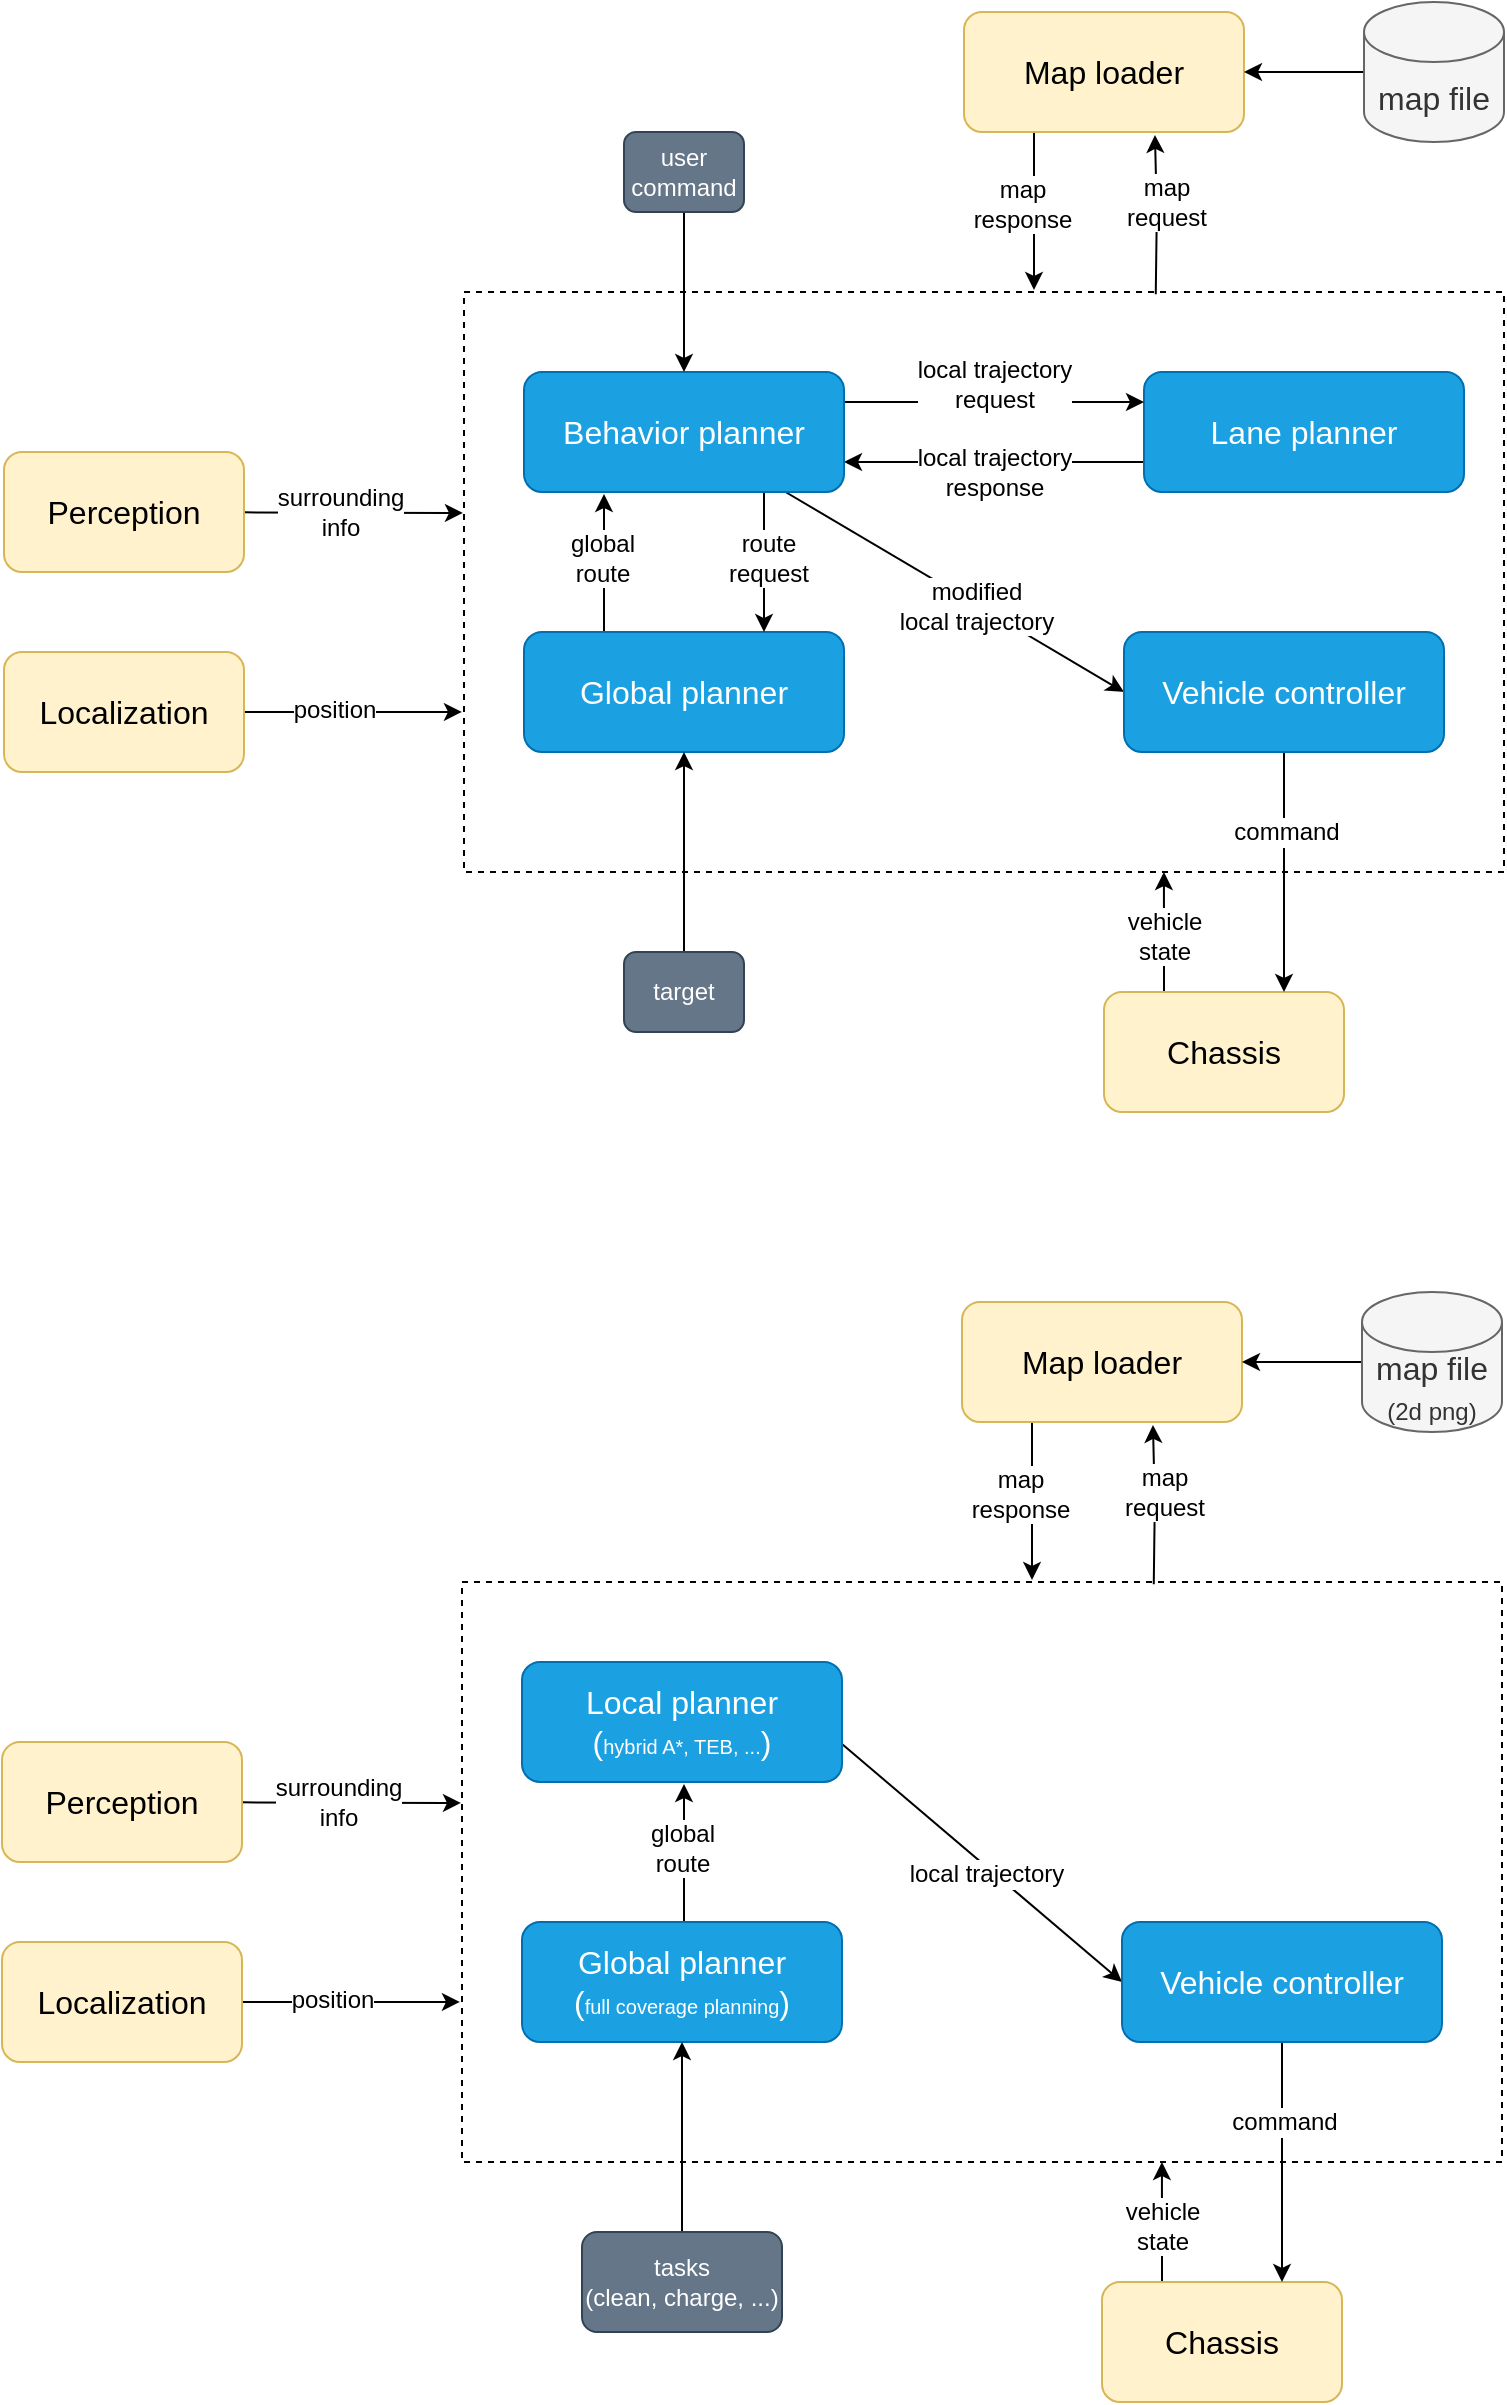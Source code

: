 <mxfile version="18.0.2" type="github">
  <diagram id="lcmUUElNktXrGIzPif8C" name="Page-1">
    <mxGraphModel dx="2062" dy="1154" grid="1" gridSize="10" guides="1" tooltips="1" connect="1" arrows="1" fold="1" page="1" pageScale="1" pageWidth="827" pageHeight="1169" math="0" shadow="0">
      <root>
        <mxCell id="0" />
        <mxCell id="1" parent="0" />
        <mxCell id="VIi1DwHyhTxOZFsxIo5g-4" value="" style="rounded=0;whiteSpace=wrap;html=1;fontSize=16;fillColor=none;dashed=1;" parent="1" vertex="1">
          <mxGeometry x="270" y="240" width="520" height="290" as="geometry" />
        </mxCell>
        <mxCell id="VIi1DwHyhTxOZFsxIo5g-30" style="edgeStyle=none;rounded=0;orthogonalLoop=1;jettySize=auto;html=1;entryX=-0.001;entryY=0.381;entryDx=0;entryDy=0;entryPerimeter=0;fontSize=12;" parent="1" source="VIi1DwHyhTxOZFsxIo5g-1" target="VIi1DwHyhTxOZFsxIo5g-4" edge="1">
          <mxGeometry relative="1" as="geometry" />
        </mxCell>
        <mxCell id="VIi1DwHyhTxOZFsxIo5g-33" value="surrounding&lt;br&gt;info" style="edgeLabel;html=1;align=center;verticalAlign=middle;resizable=0;points=[];fontSize=12;" parent="VIi1DwHyhTxOZFsxIo5g-30" vertex="1" connectable="0">
          <mxGeometry x="-0.249" y="1" relative="1" as="geometry">
            <mxPoint x="7" as="offset" />
          </mxGeometry>
        </mxCell>
        <mxCell id="VIi1DwHyhTxOZFsxIo5g-1" value="Perception" style="rounded=1;whiteSpace=wrap;html=1;fontSize=16;fillColor=#fff2cc;strokeColor=#d6b656;" parent="1" vertex="1">
          <mxGeometry x="40" y="320" width="120" height="60" as="geometry" />
        </mxCell>
        <mxCell id="VIi1DwHyhTxOZFsxIo5g-32" style="edgeStyle=none;rounded=0;orthogonalLoop=1;jettySize=auto;html=1;entryX=-0.002;entryY=0.724;entryDx=0;entryDy=0;entryPerimeter=0;fontSize=12;" parent="1" source="VIi1DwHyhTxOZFsxIo5g-2" target="VIi1DwHyhTxOZFsxIo5g-4" edge="1">
          <mxGeometry relative="1" as="geometry" />
        </mxCell>
        <mxCell id="VIi1DwHyhTxOZFsxIo5g-34" value="position" style="edgeLabel;html=1;align=center;verticalAlign=middle;resizable=0;points=[];fontSize=12;" parent="VIi1DwHyhTxOZFsxIo5g-32" vertex="1" connectable="0">
          <mxGeometry x="-0.176" y="1" relative="1" as="geometry">
            <mxPoint as="offset" />
          </mxGeometry>
        </mxCell>
        <mxCell id="VIi1DwHyhTxOZFsxIo5g-2" value="Localization" style="rounded=1;whiteSpace=wrap;html=1;fontSize=16;fillColor=#fff2cc;strokeColor=#d6b656;" parent="1" vertex="1">
          <mxGeometry x="40" y="420" width="120" height="60" as="geometry" />
        </mxCell>
        <mxCell id="VIi1DwHyhTxOZFsxIo5g-28" style="edgeStyle=none;rounded=0;orthogonalLoop=1;jettySize=auto;html=1;fontSize=12;exitX=0.25;exitY=0;exitDx=0;exitDy=0;entryX=0.673;entryY=1;entryDx=0;entryDy=0;entryPerimeter=0;" parent="1" source="VIi1DwHyhTxOZFsxIo5g-3" target="VIi1DwHyhTxOZFsxIo5g-4" edge="1">
          <mxGeometry relative="1" as="geometry">
            <mxPoint x="610" y="550" as="targetPoint" />
          </mxGeometry>
        </mxCell>
        <mxCell id="VIi1DwHyhTxOZFsxIo5g-29" value="vehicle&lt;br&gt;state" style="edgeLabel;html=1;align=center;verticalAlign=middle;resizable=0;points=[];fontSize=12;" parent="VIi1DwHyhTxOZFsxIo5g-28" vertex="1" connectable="0">
          <mxGeometry x="0.107" relative="1" as="geometry">
            <mxPoint x="0.02" y="4.33" as="offset" />
          </mxGeometry>
        </mxCell>
        <mxCell id="VIi1DwHyhTxOZFsxIo5g-3" value="Chassis" style="rounded=1;whiteSpace=wrap;html=1;fontSize=16;fillColor=#fff2cc;strokeColor=#d6b656;" parent="1" vertex="1">
          <mxGeometry x="590" y="590" width="120" height="60" as="geometry" />
        </mxCell>
        <mxCell id="VIi1DwHyhTxOZFsxIo5g-16" style="edgeStyle=orthogonalEdgeStyle;rounded=0;orthogonalLoop=1;jettySize=auto;html=1;entryX=0.682;entryY=1.024;entryDx=0;entryDy=0;entryPerimeter=0;fontSize=16;exitX=0.319;exitY=0.004;exitDx=0;exitDy=0;exitPerimeter=0;" parent="1" target="VIi1DwHyhTxOZFsxIo5g-12" edge="1">
          <mxGeometry relative="1" as="geometry">
            <mxPoint x="615.88" y="241.16" as="sourcePoint" />
          </mxGeometry>
        </mxCell>
        <mxCell id="VIi1DwHyhTxOZFsxIo5g-18" value="map&lt;br style=&quot;font-size: 12px;&quot;&gt;request" style="edgeLabel;html=1;align=center;verticalAlign=middle;resizable=0;points=[];fontSize=12;" parent="VIi1DwHyhTxOZFsxIo5g-16" vertex="1" connectable="0">
          <mxGeometry x="0.19" y="1" relative="1" as="geometry">
            <mxPoint x="6.19" y="1" as="offset" />
          </mxGeometry>
        </mxCell>
        <mxCell id="VIi1DwHyhTxOZFsxIo5g-8" value="" style="edgeStyle=orthogonalEdgeStyle;rounded=0;orthogonalLoop=1;jettySize=auto;html=1;fontSize=16;exitX=0.25;exitY=0;exitDx=0;exitDy=0;entryX=0.25;entryY=1;entryDx=0;entryDy=0;" parent="1" edge="1">
          <mxGeometry relative="1" as="geometry">
            <mxPoint x="340.0" y="411" as="sourcePoint" />
            <mxPoint x="340.0" y="341" as="targetPoint" />
          </mxGeometry>
        </mxCell>
        <mxCell id="VIi1DwHyhTxOZFsxIo5g-9" value="global &lt;br style=&quot;font-size: 12px;&quot;&gt;route" style="edgeLabel;html=1;align=center;verticalAlign=middle;resizable=0;points=[];fontSize=12;" parent="VIi1DwHyhTxOZFsxIo5g-8" vertex="1" connectable="0">
          <mxGeometry x="0.186" y="1" relative="1" as="geometry">
            <mxPoint y="3.14" as="offset" />
          </mxGeometry>
        </mxCell>
        <mxCell id="VIi1DwHyhTxOZFsxIo5g-5" value="Global planner" style="rounded=1;whiteSpace=wrap;html=1;fontSize=16;fillColor=#1ba1e2;strokeColor=#006EAF;fontColor=#ffffff;" parent="1" vertex="1">
          <mxGeometry x="300" y="410" width="160" height="60" as="geometry" />
        </mxCell>
        <mxCell id="VIi1DwHyhTxOZFsxIo5g-20" style="edgeStyle=none;rounded=0;orthogonalLoop=1;jettySize=auto;html=1;entryX=1;entryY=0.75;entryDx=0;entryDy=0;fontSize=16;exitX=0;exitY=0.75;exitDx=0;exitDy=0;" parent="1" source="VIi1DwHyhTxOZFsxIo5g-6" target="VIi1DwHyhTxOZFsxIo5g-7" edge="1">
          <mxGeometry relative="1" as="geometry" />
        </mxCell>
        <mxCell id="VIi1DwHyhTxOZFsxIo5g-6" value="Lane planner" style="rounded=1;whiteSpace=wrap;html=1;fontSize=16;fillColor=#1ba1e2;strokeColor=#006EAF;fontColor=#ffffff;" parent="1" vertex="1">
          <mxGeometry x="610" y="280" width="160" height="60" as="geometry" />
        </mxCell>
        <mxCell id="VIi1DwHyhTxOZFsxIo5g-10" style="edgeStyle=orthogonalEdgeStyle;rounded=0;orthogonalLoop=1;jettySize=auto;html=1;fontSize=16;entryX=0.75;entryY=0;entryDx=0;entryDy=0;exitX=0.75;exitY=1;exitDx=0;exitDy=0;" parent="1" source="VIi1DwHyhTxOZFsxIo5g-7" target="VIi1DwHyhTxOZFsxIo5g-5" edge="1">
          <mxGeometry relative="1" as="geometry" />
        </mxCell>
        <mxCell id="VIi1DwHyhTxOZFsxIo5g-11" value="route &lt;br style=&quot;font-size: 12px;&quot;&gt;request" style="edgeLabel;html=1;align=center;verticalAlign=middle;resizable=0;points=[];fontSize=12;" parent="VIi1DwHyhTxOZFsxIo5g-10" vertex="1" connectable="0">
          <mxGeometry x="-0.186" y="2" relative="1" as="geometry">
            <mxPoint y="4" as="offset" />
          </mxGeometry>
        </mxCell>
        <mxCell id="VIi1DwHyhTxOZFsxIo5g-19" style="rounded=0;orthogonalLoop=1;jettySize=auto;html=1;entryX=0;entryY=0.25;entryDx=0;entryDy=0;fontSize=16;exitX=1;exitY=0.25;exitDx=0;exitDy=0;" parent="1" source="VIi1DwHyhTxOZFsxIo5g-7" target="VIi1DwHyhTxOZFsxIo5g-6" edge="1">
          <mxGeometry relative="1" as="geometry" />
        </mxCell>
        <mxCell id="VIi1DwHyhTxOZFsxIo5g-21" value="local trajectory&lt;br style=&quot;font-size: 12px;&quot;&gt;request" style="edgeLabel;html=1;align=center;verticalAlign=middle;resizable=0;points=[];fontSize=12;" parent="VIi1DwHyhTxOZFsxIo5g-19" vertex="1" connectable="0">
          <mxGeometry x="-0.18" y="2" relative="1" as="geometry">
            <mxPoint x="12.86" y="-7" as="offset" />
          </mxGeometry>
        </mxCell>
        <mxCell id="VIi1DwHyhTxOZFsxIo5g-22" value="local trajectory&lt;br style=&quot;font-size: 12px;&quot;&gt;response" style="edgeLabel;html=1;align=center;verticalAlign=middle;resizable=0;points=[];fontSize=12;" parent="VIi1DwHyhTxOZFsxIo5g-19" vertex="1" connectable="0">
          <mxGeometry x="-0.18" y="2" relative="1" as="geometry">
            <mxPoint x="12.86" y="37" as="offset" />
          </mxGeometry>
        </mxCell>
        <mxCell id="VIi1DwHyhTxOZFsxIo5g-25" style="edgeStyle=none;rounded=0;orthogonalLoop=1;jettySize=auto;html=1;entryX=0;entryY=0.5;entryDx=0;entryDy=0;fontSize=14;" parent="1" source="VIi1DwHyhTxOZFsxIo5g-7" target="VIi1DwHyhTxOZFsxIo5g-23" edge="1">
          <mxGeometry relative="1" as="geometry" />
        </mxCell>
        <mxCell id="VIi1DwHyhTxOZFsxIo5g-26" value="modified &lt;br style=&quot;font-size: 12px;&quot;&gt;local trajectory" style="edgeLabel;html=1;align=center;verticalAlign=middle;resizable=0;points=[];fontSize=12;" parent="VIi1DwHyhTxOZFsxIo5g-25" vertex="1" connectable="0">
          <mxGeometry x="0.123" y="-1" relative="1" as="geometry">
            <mxPoint as="offset" />
          </mxGeometry>
        </mxCell>
        <mxCell id="VIi1DwHyhTxOZFsxIo5g-7" value="Behavior planner" style="rounded=1;whiteSpace=wrap;html=1;fontSize=16;fillColor=#1ba1e2;strokeColor=#006EAF;fontColor=#ffffff;" parent="1" vertex="1">
          <mxGeometry x="300" y="280" width="160" height="60" as="geometry" />
        </mxCell>
        <mxCell id="VIi1DwHyhTxOZFsxIo5g-15" value="" style="edgeStyle=orthogonalEdgeStyle;rounded=0;orthogonalLoop=1;jettySize=auto;html=1;fontSize=16;exitX=0.25;exitY=1;exitDx=0;exitDy=0;" parent="1" source="VIi1DwHyhTxOZFsxIo5g-12" edge="1">
          <mxGeometry relative="1" as="geometry">
            <mxPoint x="555" y="239" as="targetPoint" />
          </mxGeometry>
        </mxCell>
        <mxCell id="VIi1DwHyhTxOZFsxIo5g-17" value="map&lt;br style=&quot;font-size: 12px;&quot;&gt;response" style="edgeLabel;html=1;align=center;verticalAlign=middle;resizable=0;points=[];fontSize=12;" parent="VIi1DwHyhTxOZFsxIo5g-15" vertex="1" connectable="0">
          <mxGeometry x="-0.11" relative="1" as="geometry">
            <mxPoint x="-6" as="offset" />
          </mxGeometry>
        </mxCell>
        <mxCell id="VIi1DwHyhTxOZFsxIo5g-12" value="Map loader" style="rounded=1;whiteSpace=wrap;html=1;fontSize=16;fillColor=#fff2cc;strokeColor=#d6b656;" parent="1" vertex="1">
          <mxGeometry x="520" y="100" width="140" height="60" as="geometry" />
        </mxCell>
        <mxCell id="VIi1DwHyhTxOZFsxIo5g-14" value="" style="edgeStyle=orthogonalEdgeStyle;rounded=0;orthogonalLoop=1;jettySize=auto;html=1;fontSize=16;" parent="1" source="VIi1DwHyhTxOZFsxIo5g-13" target="VIi1DwHyhTxOZFsxIo5g-12" edge="1">
          <mxGeometry relative="1" as="geometry" />
        </mxCell>
        <mxCell id="VIi1DwHyhTxOZFsxIo5g-13" value="map file" style="shape=cylinder3;whiteSpace=wrap;html=1;boundedLbl=1;backgroundOutline=1;size=15;fillColor=#f5f5f5;fontSize=16;strokeColor=#666666;fontColor=#333333;" parent="1" vertex="1">
          <mxGeometry x="720" y="95" width="70" height="70" as="geometry" />
        </mxCell>
        <mxCell id="VIi1DwHyhTxOZFsxIo5g-24" style="edgeStyle=none;rounded=0;orthogonalLoop=1;jettySize=auto;html=1;entryX=0.75;entryY=0;entryDx=0;entryDy=0;fontSize=14;" parent="1" source="VIi1DwHyhTxOZFsxIo5g-23" target="VIi1DwHyhTxOZFsxIo5g-3" edge="1">
          <mxGeometry relative="1" as="geometry" />
        </mxCell>
        <mxCell id="VIi1DwHyhTxOZFsxIo5g-27" value="command" style="edgeLabel;html=1;align=center;verticalAlign=middle;resizable=0;points=[];fontSize=12;" parent="VIi1DwHyhTxOZFsxIo5g-24" vertex="1" connectable="0">
          <mxGeometry x="-0.333" y="1" relative="1" as="geometry">
            <mxPoint as="offset" />
          </mxGeometry>
        </mxCell>
        <mxCell id="VIi1DwHyhTxOZFsxIo5g-23" value="Vehicle controller" style="rounded=1;whiteSpace=wrap;html=1;fontSize=16;fillColor=#1ba1e2;strokeColor=#006EAF;fontColor=#ffffff;" parent="1" vertex="1">
          <mxGeometry x="600" y="410" width="160" height="60" as="geometry" />
        </mxCell>
        <mxCell id="VIi1DwHyhTxOZFsxIo5g-36" style="edgeStyle=orthogonalEdgeStyle;rounded=0;orthogonalLoop=1;jettySize=auto;html=1;entryX=0.5;entryY=1;entryDx=0;entryDy=0;fontSize=12;" parent="1" source="VIi1DwHyhTxOZFsxIo5g-35" target="VIi1DwHyhTxOZFsxIo5g-5" edge="1">
          <mxGeometry relative="1" as="geometry" />
        </mxCell>
        <mxCell id="VIi1DwHyhTxOZFsxIo5g-35" value="target" style="rounded=1;whiteSpace=wrap;html=1;fillColor=#647687;fontSize=12;strokeColor=#314354;fontColor=#ffffff;" parent="1" vertex="1">
          <mxGeometry x="350" y="570" width="60" height="40" as="geometry" />
        </mxCell>
        <mxCell id="VIi1DwHyhTxOZFsxIo5g-38" style="edgeStyle=orthogonalEdgeStyle;rounded=0;orthogonalLoop=1;jettySize=auto;html=1;fontSize=12;" parent="1" source="VIi1DwHyhTxOZFsxIo5g-37" target="VIi1DwHyhTxOZFsxIo5g-7" edge="1">
          <mxGeometry relative="1" as="geometry" />
        </mxCell>
        <mxCell id="VIi1DwHyhTxOZFsxIo5g-37" value="user command" style="rounded=1;whiteSpace=wrap;html=1;fillColor=#647687;fontSize=12;strokeColor=#314354;fontColor=#ffffff;" parent="1" vertex="1">
          <mxGeometry x="350" y="160" width="60" height="40" as="geometry" />
        </mxCell>
        <mxCell id="4FBVbtM9tHXeoL33OhYc-1" value="" style="rounded=0;whiteSpace=wrap;html=1;fontSize=16;fillColor=none;dashed=1;" vertex="1" parent="1">
          <mxGeometry x="269" y="885" width="520" height="290" as="geometry" />
        </mxCell>
        <mxCell id="4FBVbtM9tHXeoL33OhYc-2" style="edgeStyle=none;rounded=0;orthogonalLoop=1;jettySize=auto;html=1;entryX=-0.001;entryY=0.381;entryDx=0;entryDy=0;entryPerimeter=0;fontSize=12;" edge="1" parent="1" source="4FBVbtM9tHXeoL33OhYc-4" target="4FBVbtM9tHXeoL33OhYc-1">
          <mxGeometry relative="1" as="geometry" />
        </mxCell>
        <mxCell id="4FBVbtM9tHXeoL33OhYc-3" value="surrounding&lt;br&gt;info" style="edgeLabel;html=1;align=center;verticalAlign=middle;resizable=0;points=[];fontSize=12;" vertex="1" connectable="0" parent="4FBVbtM9tHXeoL33OhYc-2">
          <mxGeometry x="-0.249" y="1" relative="1" as="geometry">
            <mxPoint x="7" as="offset" />
          </mxGeometry>
        </mxCell>
        <mxCell id="4FBVbtM9tHXeoL33OhYc-4" value="Perception" style="rounded=1;whiteSpace=wrap;html=1;fontSize=16;fillColor=#fff2cc;strokeColor=#d6b656;" vertex="1" parent="1">
          <mxGeometry x="39" y="965" width="120" height="60" as="geometry" />
        </mxCell>
        <mxCell id="4FBVbtM9tHXeoL33OhYc-5" style="edgeStyle=none;rounded=0;orthogonalLoop=1;jettySize=auto;html=1;entryX=-0.002;entryY=0.724;entryDx=0;entryDy=0;entryPerimeter=0;fontSize=12;" edge="1" parent="1" source="4FBVbtM9tHXeoL33OhYc-7" target="4FBVbtM9tHXeoL33OhYc-1">
          <mxGeometry relative="1" as="geometry" />
        </mxCell>
        <mxCell id="4FBVbtM9tHXeoL33OhYc-6" value="position" style="edgeLabel;html=1;align=center;verticalAlign=middle;resizable=0;points=[];fontSize=12;" vertex="1" connectable="0" parent="4FBVbtM9tHXeoL33OhYc-5">
          <mxGeometry x="-0.176" y="1" relative="1" as="geometry">
            <mxPoint as="offset" />
          </mxGeometry>
        </mxCell>
        <mxCell id="4FBVbtM9tHXeoL33OhYc-7" value="Localization" style="rounded=1;whiteSpace=wrap;html=1;fontSize=16;fillColor=#fff2cc;strokeColor=#d6b656;" vertex="1" parent="1">
          <mxGeometry x="39" y="1065" width="120" height="60" as="geometry" />
        </mxCell>
        <mxCell id="4FBVbtM9tHXeoL33OhYc-8" style="edgeStyle=none;rounded=0;orthogonalLoop=1;jettySize=auto;html=1;fontSize=12;exitX=0.25;exitY=0;exitDx=0;exitDy=0;entryX=0.673;entryY=1;entryDx=0;entryDy=0;entryPerimeter=0;" edge="1" parent="1" source="4FBVbtM9tHXeoL33OhYc-10" target="4FBVbtM9tHXeoL33OhYc-1">
          <mxGeometry relative="1" as="geometry">
            <mxPoint x="609" y="1195" as="targetPoint" />
          </mxGeometry>
        </mxCell>
        <mxCell id="4FBVbtM9tHXeoL33OhYc-9" value="vehicle&lt;br&gt;state" style="edgeLabel;html=1;align=center;verticalAlign=middle;resizable=0;points=[];fontSize=12;" vertex="1" connectable="0" parent="4FBVbtM9tHXeoL33OhYc-8">
          <mxGeometry x="0.107" relative="1" as="geometry">
            <mxPoint x="0.02" y="4.33" as="offset" />
          </mxGeometry>
        </mxCell>
        <mxCell id="4FBVbtM9tHXeoL33OhYc-10" value="Chassis" style="rounded=1;whiteSpace=wrap;html=1;fontSize=16;fillColor=#fff2cc;strokeColor=#d6b656;" vertex="1" parent="1">
          <mxGeometry x="589" y="1235" width="120" height="60" as="geometry" />
        </mxCell>
        <mxCell id="4FBVbtM9tHXeoL33OhYc-11" style="edgeStyle=orthogonalEdgeStyle;rounded=0;orthogonalLoop=1;jettySize=auto;html=1;entryX=0.682;entryY=1.024;entryDx=0;entryDy=0;entryPerimeter=0;fontSize=16;exitX=0.319;exitY=0.004;exitDx=0;exitDy=0;exitPerimeter=0;" edge="1" parent="1" target="4FBVbtM9tHXeoL33OhYc-21">
          <mxGeometry relative="1" as="geometry">
            <mxPoint x="614.88" y="886.16" as="sourcePoint" />
          </mxGeometry>
        </mxCell>
        <mxCell id="4FBVbtM9tHXeoL33OhYc-12" value="map&lt;br style=&quot;font-size: 12px;&quot;&gt;request" style="edgeLabel;html=1;align=center;verticalAlign=middle;resizable=0;points=[];fontSize=12;" vertex="1" connectable="0" parent="4FBVbtM9tHXeoL33OhYc-11">
          <mxGeometry x="0.19" y="1" relative="1" as="geometry">
            <mxPoint x="6.19" y="1" as="offset" />
          </mxGeometry>
        </mxCell>
        <mxCell id="4FBVbtM9tHXeoL33OhYc-13" value="" style="edgeStyle=orthogonalEdgeStyle;rounded=0;orthogonalLoop=1;jettySize=auto;html=1;fontSize=16;exitX=0.25;exitY=0;exitDx=0;exitDy=0;entryX=0.25;entryY=1;entryDx=0;entryDy=0;" edge="1" parent="1">
          <mxGeometry relative="1" as="geometry">
            <mxPoint x="380" y="1056" as="sourcePoint" />
            <mxPoint x="380" y="986" as="targetPoint" />
          </mxGeometry>
        </mxCell>
        <mxCell id="4FBVbtM9tHXeoL33OhYc-14" value="global &lt;br style=&quot;font-size: 12px;&quot;&gt;route" style="edgeLabel;html=1;align=center;verticalAlign=middle;resizable=0;points=[];fontSize=12;" vertex="1" connectable="0" parent="4FBVbtM9tHXeoL33OhYc-13">
          <mxGeometry x="0.186" y="1" relative="1" as="geometry">
            <mxPoint y="3.14" as="offset" />
          </mxGeometry>
        </mxCell>
        <mxCell id="4FBVbtM9tHXeoL33OhYc-15" value="Global planner&lt;br&gt;(&lt;font style=&quot;font-size: 10px;&quot;&gt;full coverage planning&lt;/font&gt;)" style="rounded=1;whiteSpace=wrap;html=1;fontSize=16;fillColor=#1ba1e2;strokeColor=#006EAF;fontColor=#ffffff;" vertex="1" parent="1">
          <mxGeometry x="299" y="1055" width="160" height="60" as="geometry" />
        </mxCell>
        <mxCell id="4FBVbtM9tHXeoL33OhYc-16" style="rounded=0;orthogonalLoop=1;jettySize=auto;html=1;fontSize=16;exitX=1;exitY=0.25;exitDx=0;exitDy=0;entryX=0;entryY=0.5;entryDx=0;entryDy=0;" edge="1" parent="1" target="4FBVbtM9tHXeoL33OhYc-26">
          <mxGeometry relative="1" as="geometry">
            <mxPoint x="459" y="966" as="sourcePoint" />
            <mxPoint x="599" y="966" as="targetPoint" />
          </mxGeometry>
        </mxCell>
        <mxCell id="4FBVbtM9tHXeoL33OhYc-17" value="local trajectory" style="edgeLabel;html=1;align=center;verticalAlign=middle;resizable=0;points=[];fontSize=12;" vertex="1" connectable="0" parent="4FBVbtM9tHXeoL33OhYc-16">
          <mxGeometry x="-0.18" y="2" relative="1" as="geometry">
            <mxPoint x="13" y="17" as="offset" />
          </mxGeometry>
        </mxCell>
        <mxCell id="4FBVbtM9tHXeoL33OhYc-18" value="Local planner&lt;br&gt;(&lt;span style=&quot;font-size: 10px;&quot;&gt;hybrid A*, TEB, ...&lt;/span&gt;)" style="rounded=1;whiteSpace=wrap;html=1;fontSize=16;fillColor=#1ba1e2;strokeColor=#006EAF;fontColor=#ffffff;" vertex="1" parent="1">
          <mxGeometry x="299" y="925" width="160" height="60" as="geometry" />
        </mxCell>
        <mxCell id="4FBVbtM9tHXeoL33OhYc-19" value="" style="edgeStyle=orthogonalEdgeStyle;rounded=0;orthogonalLoop=1;jettySize=auto;html=1;fontSize=16;exitX=0.25;exitY=1;exitDx=0;exitDy=0;" edge="1" parent="1" source="4FBVbtM9tHXeoL33OhYc-21">
          <mxGeometry relative="1" as="geometry">
            <mxPoint x="554" y="884" as="targetPoint" />
          </mxGeometry>
        </mxCell>
        <mxCell id="4FBVbtM9tHXeoL33OhYc-20" value="map&lt;br style=&quot;font-size: 12px;&quot;&gt;response" style="edgeLabel;html=1;align=center;verticalAlign=middle;resizable=0;points=[];fontSize=12;" vertex="1" connectable="0" parent="4FBVbtM9tHXeoL33OhYc-19">
          <mxGeometry x="-0.11" relative="1" as="geometry">
            <mxPoint x="-6" as="offset" />
          </mxGeometry>
        </mxCell>
        <mxCell id="4FBVbtM9tHXeoL33OhYc-21" value="Map loader" style="rounded=1;whiteSpace=wrap;html=1;fontSize=16;fillColor=#fff2cc;strokeColor=#d6b656;" vertex="1" parent="1">
          <mxGeometry x="519" y="745" width="140" height="60" as="geometry" />
        </mxCell>
        <mxCell id="4FBVbtM9tHXeoL33OhYc-22" value="" style="edgeStyle=orthogonalEdgeStyle;rounded=0;orthogonalLoop=1;jettySize=auto;html=1;fontSize=16;" edge="1" parent="1" source="4FBVbtM9tHXeoL33OhYc-23" target="4FBVbtM9tHXeoL33OhYc-21">
          <mxGeometry relative="1" as="geometry" />
        </mxCell>
        <mxCell id="4FBVbtM9tHXeoL33OhYc-23" value="map file&lt;br&gt;&lt;font style=&quot;font-size: 12px;&quot;&gt;(2d png)&lt;/font&gt;" style="shape=cylinder3;whiteSpace=wrap;html=1;boundedLbl=1;backgroundOutline=1;size=15;fillColor=#f5f5f5;fontSize=16;strokeColor=#666666;fontColor=#333333;" vertex="1" parent="1">
          <mxGeometry x="719" y="740" width="70" height="70" as="geometry" />
        </mxCell>
        <mxCell id="4FBVbtM9tHXeoL33OhYc-24" style="edgeStyle=none;rounded=0;orthogonalLoop=1;jettySize=auto;html=1;entryX=0.75;entryY=0;entryDx=0;entryDy=0;fontSize=14;" edge="1" parent="1" source="4FBVbtM9tHXeoL33OhYc-26" target="4FBVbtM9tHXeoL33OhYc-10">
          <mxGeometry relative="1" as="geometry" />
        </mxCell>
        <mxCell id="4FBVbtM9tHXeoL33OhYc-25" value="command" style="edgeLabel;html=1;align=center;verticalAlign=middle;resizable=0;points=[];fontSize=12;" vertex="1" connectable="0" parent="4FBVbtM9tHXeoL33OhYc-24">
          <mxGeometry x="-0.333" y="1" relative="1" as="geometry">
            <mxPoint as="offset" />
          </mxGeometry>
        </mxCell>
        <mxCell id="4FBVbtM9tHXeoL33OhYc-26" value="Vehicle controller" style="rounded=1;whiteSpace=wrap;html=1;fontSize=16;fillColor=#1ba1e2;strokeColor=#006EAF;fontColor=#ffffff;" vertex="1" parent="1">
          <mxGeometry x="599" y="1055" width="160" height="60" as="geometry" />
        </mxCell>
        <mxCell id="4FBVbtM9tHXeoL33OhYc-27" style="edgeStyle=orthogonalEdgeStyle;rounded=0;orthogonalLoop=1;jettySize=auto;html=1;fontSize=12;entryX=0.5;entryY=1;entryDx=0;entryDy=0;" edge="1" parent="1" source="4FBVbtM9tHXeoL33OhYc-28" target="4FBVbtM9tHXeoL33OhYc-15">
          <mxGeometry relative="1" as="geometry">
            <mxPoint x="379" y="1110" as="targetPoint" />
          </mxGeometry>
        </mxCell>
        <mxCell id="4FBVbtM9tHXeoL33OhYc-28" value="tasks&lt;br&gt;(clean, charge, ...)" style="rounded=1;whiteSpace=wrap;html=1;fillColor=#647687;fontSize=12;strokeColor=#314354;fontColor=#ffffff;" vertex="1" parent="1">
          <mxGeometry x="329" y="1210" width="100" height="50" as="geometry" />
        </mxCell>
      </root>
    </mxGraphModel>
  </diagram>
</mxfile>
